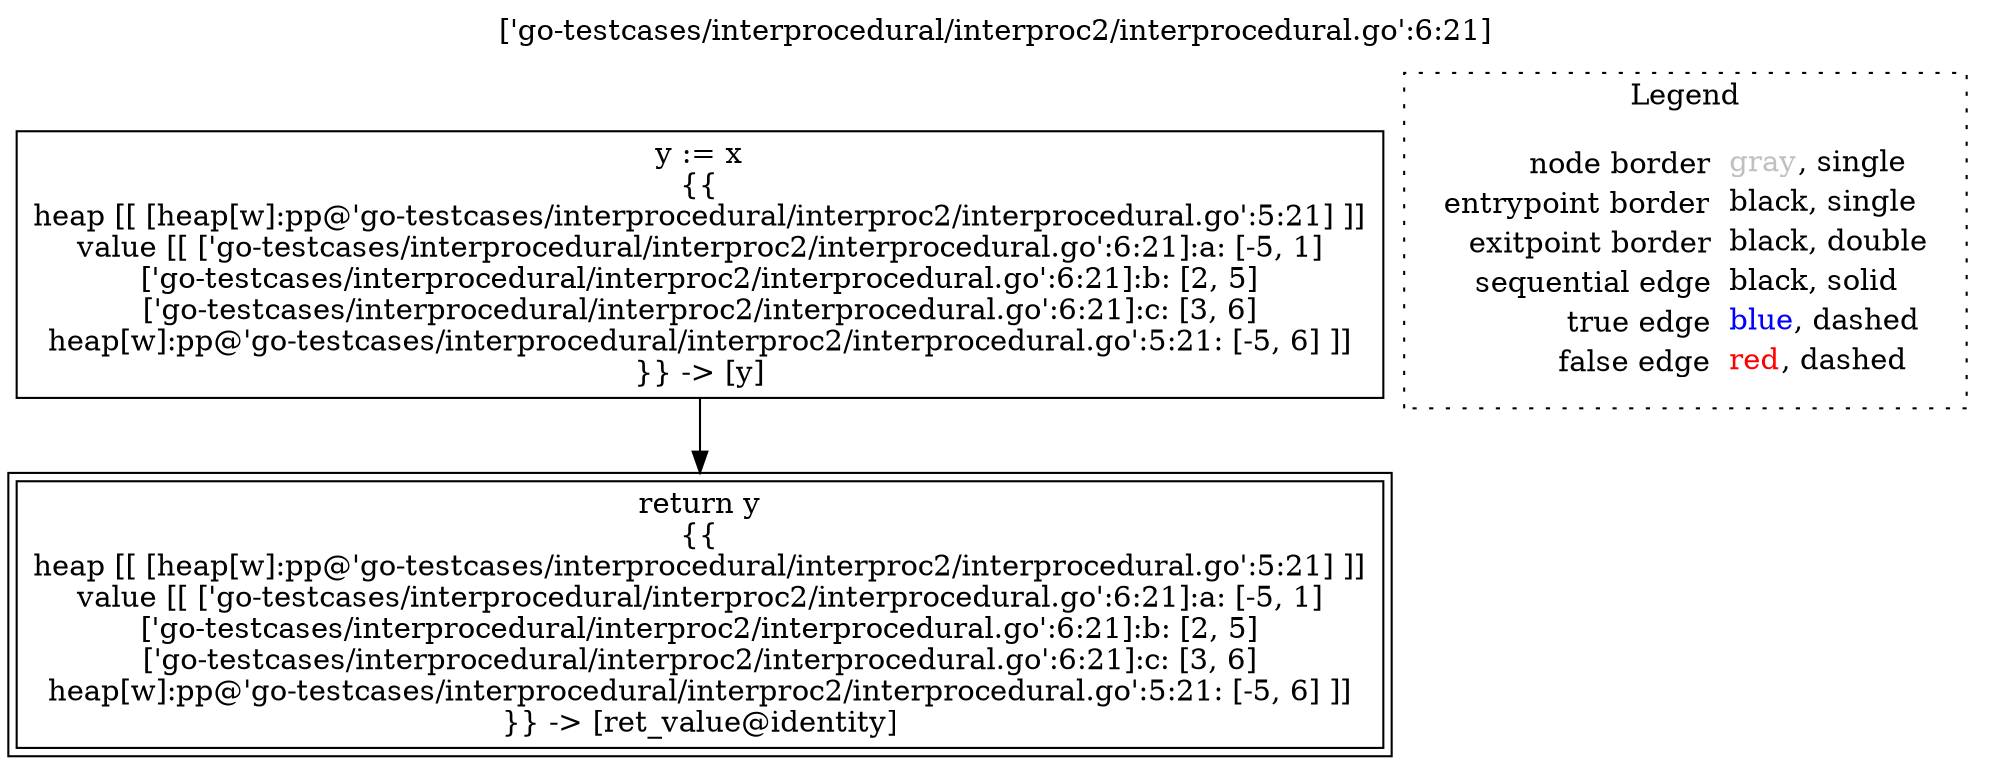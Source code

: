 digraph {
	labelloc="t";
	label="['go-testcases/interprocedural/interproc2/interprocedural.go':6:21]";
	"node0" [shape="rect",color="black",label=<y := x<BR/>{{<BR/>heap [[ [heap[w]:pp@'go-testcases/interprocedural/interproc2/interprocedural.go':5:21] ]]<BR/>value [[ ['go-testcases/interprocedural/interproc2/interprocedural.go':6:21]:a: [-5, 1]<BR/>['go-testcases/interprocedural/interproc2/interprocedural.go':6:21]:b: [2, 5]<BR/>['go-testcases/interprocedural/interproc2/interprocedural.go':6:21]:c: [3, 6]<BR/>heap[w]:pp@'go-testcases/interprocedural/interproc2/interprocedural.go':5:21: [-5, 6] ]]<BR/>}} -&gt; [y]>];
	"node1" [shape="rect",color="black",peripheries="2",label=<return y<BR/>{{<BR/>heap [[ [heap[w]:pp@'go-testcases/interprocedural/interproc2/interprocedural.go':5:21] ]]<BR/>value [[ ['go-testcases/interprocedural/interproc2/interprocedural.go':6:21]:a: [-5, 1]<BR/>['go-testcases/interprocedural/interproc2/interprocedural.go':6:21]:b: [2, 5]<BR/>['go-testcases/interprocedural/interproc2/interprocedural.go':6:21]:c: [3, 6]<BR/>heap[w]:pp@'go-testcases/interprocedural/interproc2/interprocedural.go':5:21: [-5, 6] ]]<BR/>}} -&gt; [ret_value@identity]>];
	"node0" -> "node1" [color="black"];
subgraph cluster_legend {
	label="Legend";
	style=dotted;
	node [shape=plaintext];
	"legend" [label=<<table border="0" cellpadding="2" cellspacing="0" cellborder="0"><tr><td align="right">node border&nbsp;</td><td align="left"><font color="gray">gray</font>, single</td></tr><tr><td align="right">entrypoint border&nbsp;</td><td align="left"><font color="black">black</font>, single</td></tr><tr><td align="right">exitpoint border&nbsp;</td><td align="left"><font color="black">black</font>, double</td></tr><tr><td align="right">sequential edge&nbsp;</td><td align="left"><font color="black">black</font>, solid</td></tr><tr><td align="right">true edge&nbsp;</td><td align="left"><font color="blue">blue</font>, dashed</td></tr><tr><td align="right">false edge&nbsp;</td><td align="left"><font color="red">red</font>, dashed</td></tr></table>>];
}

}
